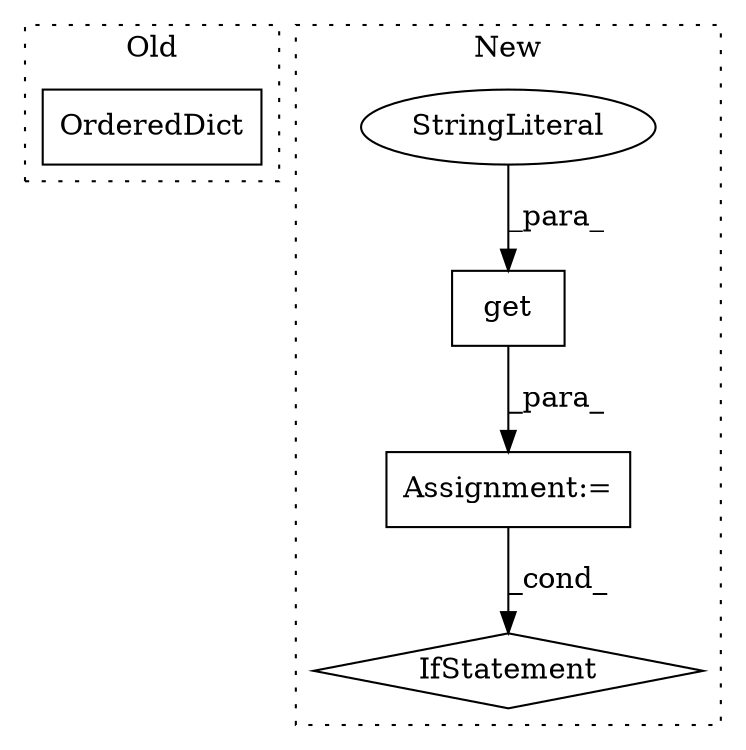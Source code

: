 digraph G {
subgraph cluster0 {
1 [label="OrderedDict" a="32" s="1690" l="13" shape="box"];
label = "Old";
style="dotted";
}
subgraph cluster1 {
2 [label="get" a="32" s="1503,1517" l="4,1" shape="box"];
3 [label="StringLiteral" a="45" s="1507" l="10" shape="ellipse"];
4 [label="Assignment:=" a="7" s="1487" l="1" shape="box"];
5 [label="IfStatement" a="25" s="1526,1546" l="4,2" shape="diamond"];
label = "New";
style="dotted";
}
2 -> 4 [label="_para_"];
3 -> 2 [label="_para_"];
4 -> 5 [label="_cond_"];
}